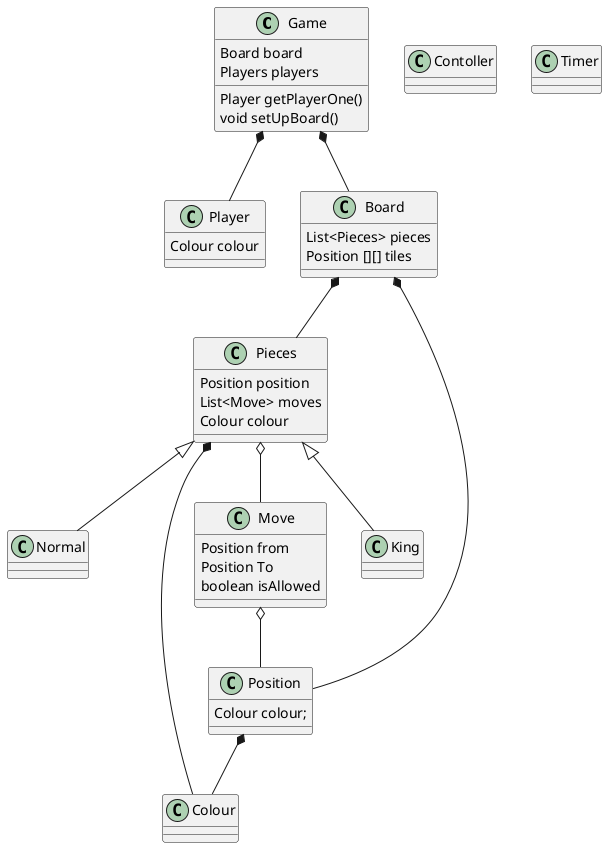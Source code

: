 @startuml
'https://plantuml.com/class-diagram

class Game{
Board board
Players players

Player getPlayerOne()
void setUpBoard()
}

Game *-- Player
Game *-- Board

class Player{
Colour colour
}

class Pieces{
Position position
List<Move> moves
Colour colour
}
Pieces <|-- King
Pieces <|-- Normal

class King{}
class Normal{}

Pieces o-- Move
Pieces *-- Colour

class Move{
Position from
Position To
boolean isAllowed
}
Move o-- Position

class Board{
List<Pieces> pieces
Position [][] tiles
}
Board *-- Pieces
Board *-- Position


class Position{
Colour colour;

}
Position *-- Colour

class Colour
class Contoller
class Timer

@enduml